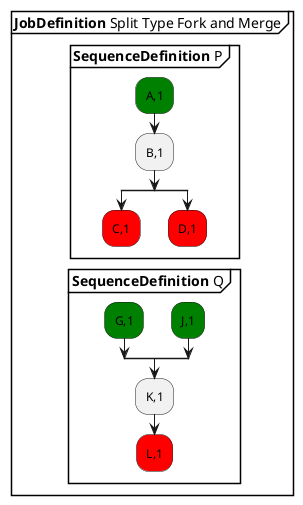/'

Tutorial - Bank Transfer Example
  
'/

@startuml 
partition "**JobDefinition** Split Type Fork and Merge" {
group **SequenceDefinition** P
      #green:A,1;
      :B,1;
  split    
      #red:C,1;
      detach
  split again    
      #red:D,1;
      detach
  end split
 end group
 detach
group **SequenceDefinition** Q
  split
      -[hidden]->
      #green:G,1;
  split again
      -[hidden]->
      #green:J,1;
  end split    
      :K,1;
      #red:L,1;
      detach
end group
}      
@enduml